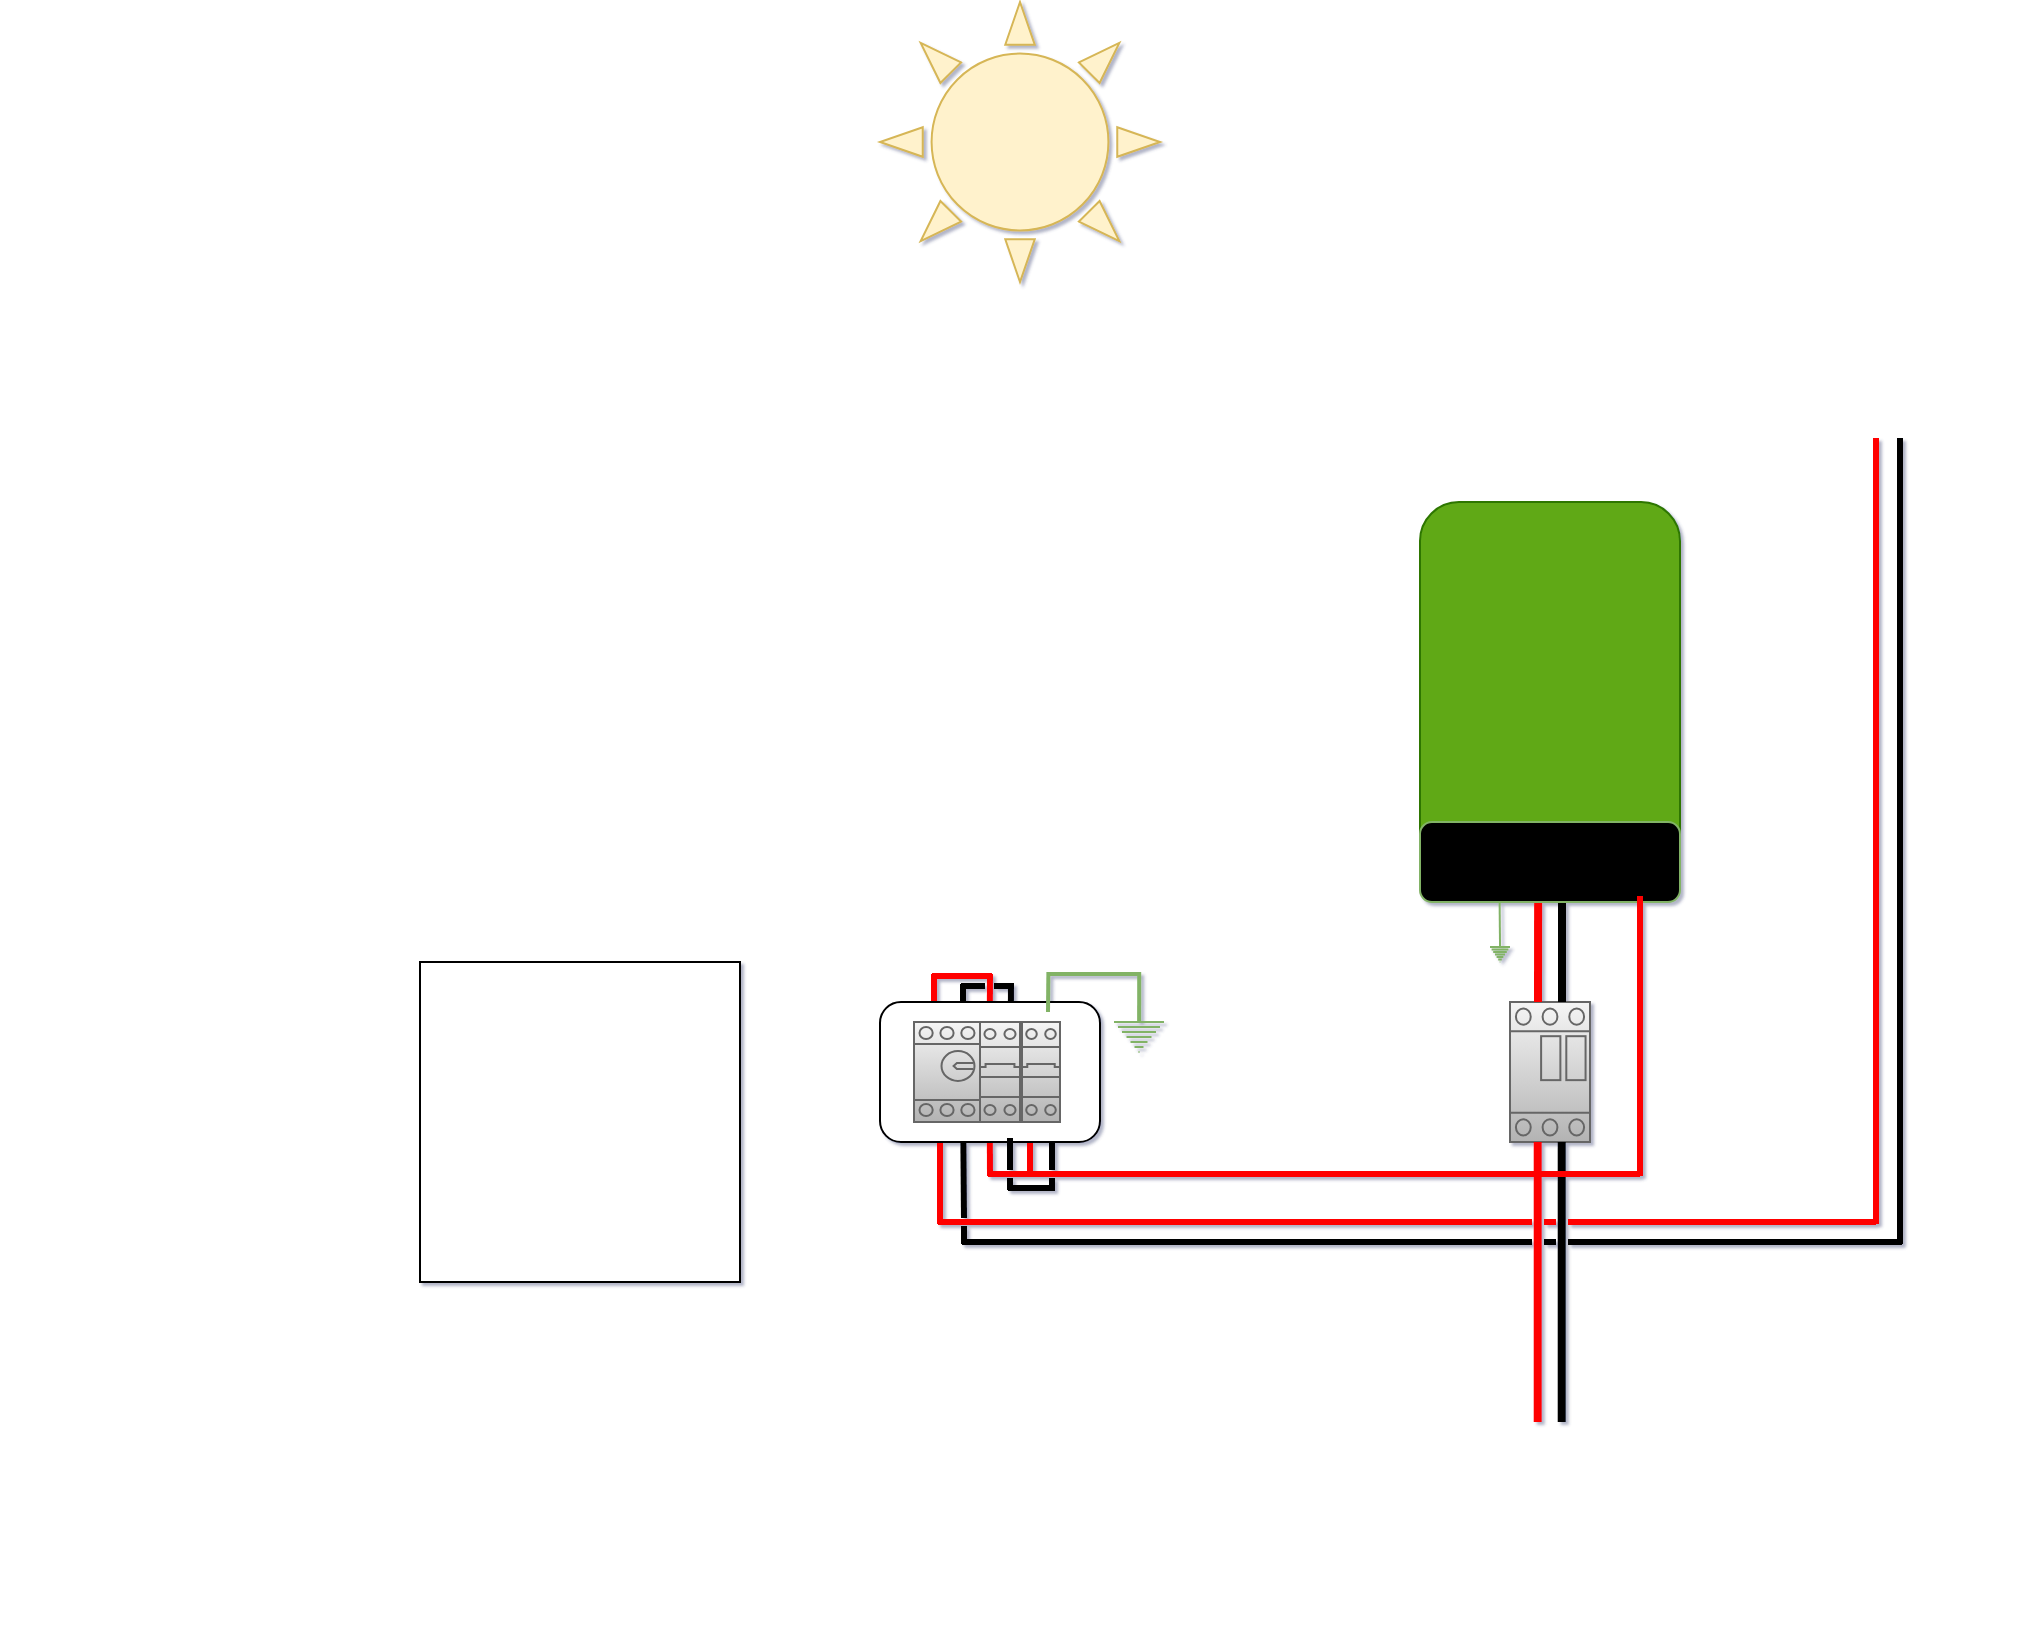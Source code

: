 <mxfile version="24.7.6">
  <diagram name="Page-1" id="AmvMwHv-4EXdsy28c8eH">
    <mxGraphModel dx="111" dy="62" grid="0" gridSize="10" guides="1" tooltips="1" connect="0" arrows="0" fold="1" page="1" pageScale="1" pageWidth="1100" pageHeight="850" math="0" shadow="1">
      <root>
        <mxCell id="0" />
        <mxCell id="1" parent="0" />
        <mxCell id="x35FhpCABDtnizBDqxzs-51" value="" style="endArrow=none;html=1;rounded=0;strokeWidth=3;strokeColor=#FF0000;" edge="1" parent="1">
          <mxGeometry width="50" height="50" relative="1" as="geometry">
            <mxPoint x="516" y="507" as="sourcePoint" />
            <mxPoint x="486" y="507" as="targetPoint" />
          </mxGeometry>
        </mxCell>
        <mxCell id="x35FhpCABDtnizBDqxzs-1" value="" style="verticalLabelPosition=bottom;verticalAlign=top;html=1;shape=mxgraph.basic.sun;fillColor=#fff2cc;strokeColor=#d6b656;" vertex="1" parent="1">
          <mxGeometry x="460" y="20" width="140" height="140" as="geometry" />
        </mxCell>
        <mxCell id="x35FhpCABDtnizBDqxzs-7" value="" style="shape=image;html=1;verticalAlign=top;verticalLabelPosition=bottom;labelBackgroundColor=#ffffff;imageAspect=0;aspect=fixed;image=https://cdn0.iconfinder.com/data/icons/business-and-education-1/512/209_Electric_tower_electricity_power_tower_computing-128.png" vertex="1" parent="1">
          <mxGeometry x="20" y="100" width="128" height="128" as="geometry" />
        </mxCell>
        <mxCell id="x35FhpCABDtnizBDqxzs-16" value="" style="verticalLabelPosition=bottom;dashed=0;shadow=0;html=1;align=center;verticalAlign=top;shape=mxgraph.cabinets.motor_starter_1_32a;fillColor=#f5f5f5;gradientColor=#b3b3b3;strokeColor=#666666;" vertex="1" parent="1">
          <mxGeometry x="775" y="520" width="40" height="70" as="geometry" />
        </mxCell>
        <mxCell id="x35FhpCABDtnizBDqxzs-19" value="" style="whiteSpace=wrap;html=1;aspect=fixed;" vertex="1" parent="1">
          <mxGeometry x="230" y="500" width="160" height="160" as="geometry" />
        </mxCell>
        <mxCell id="x35FhpCABDtnizBDqxzs-20" value="" style="ellipse;whiteSpace=wrap;html=1;" vertex="1" parent="1">
          <mxGeometry x="760" y="290" width="75" height="50" as="geometry" />
        </mxCell>
        <mxCell id="x35FhpCABDtnizBDqxzs-26" value="" style="shape=image;html=1;verticalAlign=top;verticalLabelPosition=bottom;labelBackgroundColor=#ffffff;imageAspect=0;aspect=fixed;image=https://cdn0.iconfinder.com/data/icons/green-world-colored/80/solar-sun-green-energy-panel-128.png" vertex="1" parent="1">
          <mxGeometry x="898" y="130" width="128" height="128" as="geometry" />
        </mxCell>
        <mxCell id="x35FhpCABDtnizBDqxzs-28" value="" style="endArrow=none;html=1;rounded=0;strokeWidth=3;strokeColor=#FF0000;" edge="1" parent="1">
          <mxGeometry width="50" height="50" relative="1" as="geometry">
            <mxPoint x="958" y="631" as="sourcePoint" />
            <mxPoint x="958" y="238" as="targetPoint" />
          </mxGeometry>
        </mxCell>
        <mxCell id="x35FhpCABDtnizBDqxzs-29" value="" style="endArrow=none;html=1;rounded=0;strokeWidth=3;" edge="1" parent="1">
          <mxGeometry width="50" height="50" relative="1" as="geometry">
            <mxPoint x="970" y="641" as="sourcePoint" />
            <mxPoint x="970" y="238" as="targetPoint" />
          </mxGeometry>
        </mxCell>
        <mxCell id="x35FhpCABDtnizBDqxzs-30" value="" style="endArrow=none;html=1;rounded=0;strokeWidth=3;strokeColor=#FF0000;" edge="1" parent="1">
          <mxGeometry width="50" height="50" relative="1" as="geometry">
            <mxPoint x="489" y="630" as="sourcePoint" />
            <mxPoint x="786" y="630" as="targetPoint" />
          </mxGeometry>
        </mxCell>
        <mxCell id="x35FhpCABDtnizBDqxzs-31" value="" style="endArrow=none;html=1;rounded=0;strokeWidth=3;strokeColor=#FF0000;" edge="1" parent="1">
          <mxGeometry width="50" height="50" relative="1" as="geometry">
            <mxPoint x="490" y="590" as="sourcePoint" />
            <mxPoint x="490" y="631" as="targetPoint" />
          </mxGeometry>
        </mxCell>
        <mxCell id="x35FhpCABDtnizBDqxzs-32" value="" style="endArrow=none;html=1;rounded=0;strokeWidth=3;" edge="1" parent="1">
          <mxGeometry width="50" height="50" relative="1" as="geometry">
            <mxPoint x="501" y="640" as="sourcePoint" />
            <mxPoint x="786" y="640" as="targetPoint" />
          </mxGeometry>
        </mxCell>
        <mxCell id="x35FhpCABDtnizBDqxzs-33" value="" style="endArrow=none;html=1;rounded=0;strokeWidth=3;exitX=0.379;exitY=1;exitDx=0;exitDy=0;exitPerimeter=0;" edge="1" parent="1" source="x35FhpCABDtnizBDqxzs-17">
          <mxGeometry width="50" height="50" relative="1" as="geometry">
            <mxPoint x="510" y="650" as="sourcePoint" />
            <mxPoint x="502" y="628" as="targetPoint" />
          </mxGeometry>
        </mxCell>
        <mxCell id="x35FhpCABDtnizBDqxzs-34" value="" style="endArrow=none;html=1;rounded=0;strokeWidth=4;strokeColor=#FF0000;entryX=0.462;entryY=1;entryDx=0;entryDy=0;entryPerimeter=0;" edge="1" parent="1">
          <mxGeometry width="50" height="50" relative="1" as="geometry">
            <mxPoint x="789" y="520" as="sourcePoint" />
            <mxPoint x="789.06" y="470" as="targetPoint" />
            <Array as="points" />
          </mxGeometry>
        </mxCell>
        <mxCell id="x35FhpCABDtnizBDqxzs-35" value="" style="endArrow=none;html=1;rounded=0;strokeWidth=4;" edge="1" parent="1">
          <mxGeometry width="50" height="50" relative="1" as="geometry">
            <mxPoint x="801" y="520" as="sourcePoint" />
            <mxPoint x="801" y="469" as="targetPoint" />
          </mxGeometry>
        </mxCell>
        <mxCell id="x35FhpCABDtnizBDqxzs-5" value="" style="rounded=1;whiteSpace=wrap;html=1;fillColor=#60a917;strokeColor=#2D7600;fontColor=#ffffff;" vertex="1" parent="1">
          <mxGeometry x="730" y="270" width="130" height="200" as="geometry" />
        </mxCell>
        <mxCell id="x35FhpCABDtnizBDqxzs-21" value="" style="rounded=1;whiteSpace=wrap;html=1;fillColor=#000000;strokeColor=#82b366;" vertex="1" parent="1">
          <mxGeometry x="730" y="430" width="130" height="40" as="geometry" />
        </mxCell>
        <mxCell id="x35FhpCABDtnizBDqxzs-39" value="" style="endArrow=none;html=1;rounded=0;strokeWidth=4;strokeColor=#FF0000;entryX=0.462;entryY=1;entryDx=0;entryDy=0;entryPerimeter=0;" edge="1" parent="1">
          <mxGeometry width="50" height="50" relative="1" as="geometry">
            <mxPoint x="788.86" y="730" as="sourcePoint" />
            <mxPoint x="788.86" y="590" as="targetPoint" />
            <Array as="points" />
          </mxGeometry>
        </mxCell>
        <mxCell id="x35FhpCABDtnizBDqxzs-40" value="" style="endArrow=none;html=1;rounded=0;strokeWidth=4;" edge="1" parent="1">
          <mxGeometry width="50" height="50" relative="1" as="geometry">
            <mxPoint x="800.86" y="730" as="sourcePoint" />
            <mxPoint x="800.86" y="590" as="targetPoint" />
          </mxGeometry>
        </mxCell>
        <mxCell id="x35FhpCABDtnizBDqxzs-6" value="" style="shape=image;html=1;verticalAlign=top;verticalLabelPosition=bottom;labelBackgroundColor=#ffffff;imageAspect=0;aspect=fixed;image=https://cdn3.iconfinder.com/data/icons/energy-and-power-glyph-24-px/24/Automotive_battery_battery_charging_car_battery_truck_battery_vehicle_battery_1-128.png" vertex="1" parent="1">
          <mxGeometry x="730" y="701" width="128" height="128" as="geometry" />
        </mxCell>
        <mxCell id="x35FhpCABDtnizBDqxzs-42" value="" style="endArrow=none;html=1;rounded=0;strokeWidth=3;strokeColor=#FF0000;" edge="1" parent="1">
          <mxGeometry width="50" height="50" relative="1" as="geometry">
            <mxPoint x="804" y="630" as="sourcePoint" />
            <mxPoint x="958" y="630" as="targetPoint" />
          </mxGeometry>
        </mxCell>
        <mxCell id="x35FhpCABDtnizBDqxzs-43" value="" style="endArrow=none;html=1;rounded=0;strokeWidth=3;strokeColor=#000000;" edge="1" parent="1">
          <mxGeometry width="50" height="50" relative="1" as="geometry">
            <mxPoint x="804" y="640" as="sourcePoint" />
            <mxPoint x="971" y="640" as="targetPoint" />
          </mxGeometry>
        </mxCell>
        <mxCell id="x35FhpCABDtnizBDqxzs-44" value="" style="endArrow=none;html=1;rounded=0;strokeWidth=3;strokeColor=#000000;" edge="1" parent="1">
          <mxGeometry width="50" height="50" relative="1" as="geometry">
            <mxPoint x="792" y="640" as="sourcePoint" />
            <mxPoint x="798" y="640" as="targetPoint" />
          </mxGeometry>
        </mxCell>
        <mxCell id="x35FhpCABDtnizBDqxzs-45" value="" style="endArrow=none;html=1;rounded=0;strokeWidth=3;strokeColor=#FF0000;" edge="1" parent="1">
          <mxGeometry width="50" height="50" relative="1" as="geometry">
            <mxPoint x="792" y="630" as="sourcePoint" />
            <mxPoint x="798" y="630" as="targetPoint" />
          </mxGeometry>
        </mxCell>
        <mxCell id="x35FhpCABDtnizBDqxzs-46" value="" style="endArrow=none;html=1;rounded=0;strokeWidth=3;" edge="1" parent="1">
          <mxGeometry width="50" height="50" relative="1" as="geometry">
            <mxPoint x="502" y="632" as="sourcePoint" />
            <mxPoint x="502" y="641" as="targetPoint" />
          </mxGeometry>
        </mxCell>
        <mxCell id="x35FhpCABDtnizBDqxzs-49" value="" style="endArrow=none;html=1;rounded=0;strokeWidth=3;strokeColor=#FF0000;" edge="1" parent="1">
          <mxGeometry width="50" height="50" relative="1" as="geometry">
            <mxPoint x="514.89" y="580" as="sourcePoint" />
            <mxPoint x="515" y="607" as="targetPoint" />
          </mxGeometry>
        </mxCell>
        <mxCell id="x35FhpCABDtnizBDqxzs-50" value="" style="endArrow=none;html=1;rounded=0;strokeWidth=3;strokeColor=#FF0000;" edge="1" parent="1">
          <mxGeometry width="50" height="50" relative="1" as="geometry">
            <mxPoint x="535" y="580" as="sourcePoint" />
            <mxPoint x="535" y="606" as="targetPoint" />
          </mxGeometry>
        </mxCell>
        <mxCell id="x35FhpCABDtnizBDqxzs-52" value="" style="endArrow=none;html=1;rounded=0;strokeWidth=3;strokeColor=#FF0000;" edge="1" parent="1">
          <mxGeometry width="50" height="50" relative="1" as="geometry">
            <mxPoint x="536" y="606" as="sourcePoint" />
            <mxPoint x="514" y="606" as="targetPoint" />
          </mxGeometry>
        </mxCell>
        <mxCell id="x35FhpCABDtnizBDqxzs-54" value="" style="endArrow=none;html=1;rounded=0;strokeWidth=3;strokeColor=#FF0000;" edge="1" parent="1">
          <mxGeometry width="50" height="50" relative="1" as="geometry">
            <mxPoint x="534" y="606" as="sourcePoint" />
            <mxPoint x="840" y="606" as="targetPoint" />
          </mxGeometry>
        </mxCell>
        <mxCell id="x35FhpCABDtnizBDqxzs-55" value="" style="pointerEvents=1;verticalLabelPosition=bottom;shadow=0;dashed=0;align=center;html=1;verticalAlign=top;shape=mxgraph.electrical.signal_sources.protective_earth;fillColor=#d5e8d4;gradientColor=#97d077;strokeColor=#82b366;" vertex="1" parent="1">
          <mxGeometry x="577" y="525" width="25" height="20" as="geometry" />
        </mxCell>
        <mxCell id="x35FhpCABDtnizBDqxzs-57" value="" style="endArrow=none;html=1;rounded=0;strokeWidth=2;strokeColor=#82b366;fillColor=#d5e8d4;gradientColor=#97d077;" edge="1" parent="1">
          <mxGeometry width="50" height="50" relative="1" as="geometry">
            <mxPoint x="590" y="506" as="sourcePoint" />
            <mxPoint x="544" y="506" as="targetPoint" />
          </mxGeometry>
        </mxCell>
        <mxCell id="x35FhpCABDtnizBDqxzs-59" value="" style="endArrow=none;html=1;rounded=0;strokeWidth=2;strokeColor=#82b366;fillColor=#d5e8d4;gradientColor=#97d077;exitX=0.503;exitY=0.255;exitDx=0;exitDy=0;exitPerimeter=0;" edge="1" parent="1" source="x35FhpCABDtnizBDqxzs-55">
          <mxGeometry width="50" height="50" relative="1" as="geometry">
            <mxPoint x="589.4" y="525" as="sourcePoint" />
            <mxPoint x="589.6" y="505" as="targetPoint" />
          </mxGeometry>
        </mxCell>
        <mxCell id="x35FhpCABDtnizBDqxzs-60" value="" style="pointerEvents=1;verticalLabelPosition=bottom;shadow=0;dashed=0;align=center;html=1;verticalAlign=top;shape=mxgraph.electrical.signal_sources.protective_earth;fillColor=#d5e8d4;gradientColor=#97d077;strokeColor=#82b366;" vertex="1" parent="1">
          <mxGeometry x="765" y="490" width="10" height="10" as="geometry" />
        </mxCell>
        <mxCell id="x35FhpCABDtnizBDqxzs-62" value="" style="endArrow=none;html=1;rounded=0;strokeWidth=1;strokeColor=#82b366;fillColor=#d5e8d4;gradientColor=#97d077;" edge="1" parent="1">
          <mxGeometry width="50" height="50" relative="1" as="geometry">
            <mxPoint x="770" y="490" as="sourcePoint" />
            <mxPoint x="769.8" y="470" as="targetPoint" />
          </mxGeometry>
        </mxCell>
        <mxCell id="x35FhpCABDtnizBDqxzs-63" value="" style="endArrow=none;html=1;rounded=0;strokeWidth=3;strokeColor=#FF0000;" edge="1" parent="1">
          <mxGeometry width="50" height="50" relative="1" as="geometry">
            <mxPoint x="840" y="607" as="sourcePoint" />
            <mxPoint x="840" y="467" as="targetPoint" />
          </mxGeometry>
        </mxCell>
        <mxCell id="x35FhpCABDtnizBDqxzs-70" value="" style="endArrow=none;html=1;rounded=0;strokeWidth=3;" edge="1" parent="1">
          <mxGeometry width="50" height="50" relative="1" as="geometry">
            <mxPoint x="517" y="512" as="sourcePoint" />
            <mxPoint x="527" y="512" as="targetPoint" />
          </mxGeometry>
        </mxCell>
        <mxCell id="x35FhpCABDtnizBDqxzs-73" value="" style="endArrow=none;html=1;rounded=0;strokeWidth=3;strokeColor=#000000;" edge="1" parent="1">
          <mxGeometry width="50" height="50" relative="1" as="geometry">
            <mxPoint x="546" y="578" as="sourcePoint" />
            <mxPoint x="546" y="604" as="targetPoint" />
          </mxGeometry>
        </mxCell>
        <mxCell id="x35FhpCABDtnizBDqxzs-76" value="" style="endArrow=none;html=1;rounded=0;strokeWidth=3;" edge="1" parent="1">
          <mxGeometry width="50" height="50" relative="1" as="geometry">
            <mxPoint x="524" y="613" as="sourcePoint" />
            <mxPoint x="547.5" y="613" as="targetPoint" />
          </mxGeometry>
        </mxCell>
        <mxCell id="x35FhpCABDtnizBDqxzs-18" value="" style="group" vertex="1" connectable="0" parent="1">
          <mxGeometry x="460" y="520" width="110" height="70" as="geometry" />
        </mxCell>
        <mxCell id="x35FhpCABDtnizBDqxzs-67" value="" style="group" vertex="1" connectable="0" parent="x35FhpCABDtnizBDqxzs-18">
          <mxGeometry x="40.5" y="-10" width="27" height="20" as="geometry" />
        </mxCell>
        <mxCell id="x35FhpCABDtnizBDqxzs-64" value="" style="endArrow=none;html=1;rounded=0;strokeWidth=3;strokeColor=#000000;" edge="1" parent="x35FhpCABDtnizBDqxzs-67">
          <mxGeometry width="50" height="50" relative="1" as="geometry">
            <mxPoint x="25" y="1" as="sourcePoint" />
            <mxPoint x="24.89" y="21" as="targetPoint" />
          </mxGeometry>
        </mxCell>
        <mxCell id="x35FhpCABDtnizBDqxzs-65" value="" style="endArrow=none;html=1;rounded=0;strokeWidth=3;strokeColor=#000000;" edge="1" parent="x35FhpCABDtnizBDqxzs-67">
          <mxGeometry width="50" height="50" relative="1" as="geometry">
            <mxPoint x="1" y="1" as="sourcePoint" />
            <mxPoint x="1" y="21" as="targetPoint" />
          </mxGeometry>
        </mxCell>
        <mxCell id="x35FhpCABDtnizBDqxzs-66" value="" style="endArrow=none;html=1;rounded=0;strokeWidth=3;strokeColor=#000000;" edge="1" parent="x35FhpCABDtnizBDqxzs-67">
          <mxGeometry width="50" height="50" relative="1" as="geometry">
            <mxPoint x="12" y="2" as="sourcePoint" />
            <mxPoint y="2" as="targetPoint" />
          </mxGeometry>
        </mxCell>
        <mxCell id="x35FhpCABDtnizBDqxzs-48" value="" style="endArrow=none;html=1;rounded=0;strokeWidth=3;strokeColor=#FF0000;" edge="1" parent="x35FhpCABDtnizBDqxzs-18">
          <mxGeometry width="50" height="50" relative="1" as="geometry">
            <mxPoint x="55" y="-14" as="sourcePoint" />
            <mxPoint x="54.89" y="11" as="targetPoint" />
          </mxGeometry>
        </mxCell>
        <mxCell id="x35FhpCABDtnizBDqxzs-47" value="" style="endArrow=none;html=1;rounded=0;strokeWidth=3;strokeColor=#FF0000;" edge="1" parent="x35FhpCABDtnizBDqxzs-18">
          <mxGeometry width="50" height="50" relative="1" as="geometry">
            <mxPoint x="27" y="-14" as="sourcePoint" />
            <mxPoint x="27" y="11" as="targetPoint" />
          </mxGeometry>
        </mxCell>
        <mxCell id="x35FhpCABDtnizBDqxzs-17" value="" style="rounded=1;whiteSpace=wrap;html=1;" vertex="1" parent="x35FhpCABDtnizBDqxzs-18">
          <mxGeometry width="110" height="70" as="geometry" />
        </mxCell>
        <mxCell id="x35FhpCABDtnizBDqxzs-8" value="" style="verticalLabelPosition=bottom;dashed=0;shadow=0;html=1;align=center;verticalAlign=top;shape=mxgraph.cabinets.cb_2p;fillColor=#f5f5f5;gradientColor=#b3b3b3;strokeColor=#666666;" vertex="1" parent="x35FhpCABDtnizBDqxzs-18">
          <mxGeometry x="50" y="10" width="20" height="50" as="geometry" />
        </mxCell>
        <mxCell id="x35FhpCABDtnizBDqxzs-12" value="" style="verticalLabelPosition=bottom;dashed=0;shadow=0;html=1;align=center;verticalAlign=top;shape=mxgraph.cabinets.motor_cb_32_125a;fillColor=#f5f5f5;gradientColor=#b3b3b3;strokeColor=#666666;" vertex="1" parent="x35FhpCABDtnizBDqxzs-18">
          <mxGeometry x="17" y="10" width="33" height="50" as="geometry" />
        </mxCell>
        <mxCell id="x35FhpCABDtnizBDqxzs-15" value="" style="verticalLabelPosition=bottom;dashed=0;shadow=0;html=1;align=center;verticalAlign=top;shape=mxgraph.cabinets.cb_2p;fillColor=#f5f5f5;gradientColor=#b3b3b3;strokeColor=#666666;" vertex="1" parent="x35FhpCABDtnizBDqxzs-18">
          <mxGeometry x="71" y="10" width="19" height="50" as="geometry" />
        </mxCell>
        <mxCell id="x35FhpCABDtnizBDqxzs-53" value="" style="endArrow=none;html=1;rounded=0;strokeWidth=2;strokeColor=#82b366;fillColor=#d5e8d4;gradientColor=#97d077;" edge="1" parent="x35FhpCABDtnizBDqxzs-18">
          <mxGeometry width="50" height="50" relative="1" as="geometry">
            <mxPoint x="84" y="5" as="sourcePoint" />
            <mxPoint x="84.2" y="-15" as="targetPoint" />
          </mxGeometry>
        </mxCell>
        <mxCell id="x35FhpCABDtnizBDqxzs-78" value="" style="endArrow=none;html=1;rounded=0;strokeWidth=3;strokeColor=#000000;" edge="1" parent="x35FhpCABDtnizBDqxzs-18">
          <mxGeometry width="50" height="50" relative="1" as="geometry">
            <mxPoint x="65" y="68" as="sourcePoint" />
            <mxPoint x="65" y="84" as="targetPoint" />
          </mxGeometry>
        </mxCell>
        <mxCell id="x35FhpCABDtnizBDqxzs-77" value="" style="endArrow=none;html=1;rounded=0;strokeWidth=3;strokeColor=#000000;" edge="1" parent="1">
          <mxGeometry width="50" height="50" relative="1" as="geometry">
            <mxPoint x="546" y="608" as="sourcePoint" />
            <mxPoint x="546" y="614" as="targetPoint" />
          </mxGeometry>
        </mxCell>
        <mxCell id="x35FhpCABDtnizBDqxzs-79" value="" style="endArrow=none;html=1;rounded=0;strokeWidth=3;strokeColor=#000000;" edge="1" parent="1">
          <mxGeometry width="50" height="50" relative="1" as="geometry">
            <mxPoint x="525" y="608" as="sourcePoint" />
            <mxPoint x="525" y="614" as="targetPoint" />
          </mxGeometry>
        </mxCell>
      </root>
    </mxGraphModel>
  </diagram>
</mxfile>
